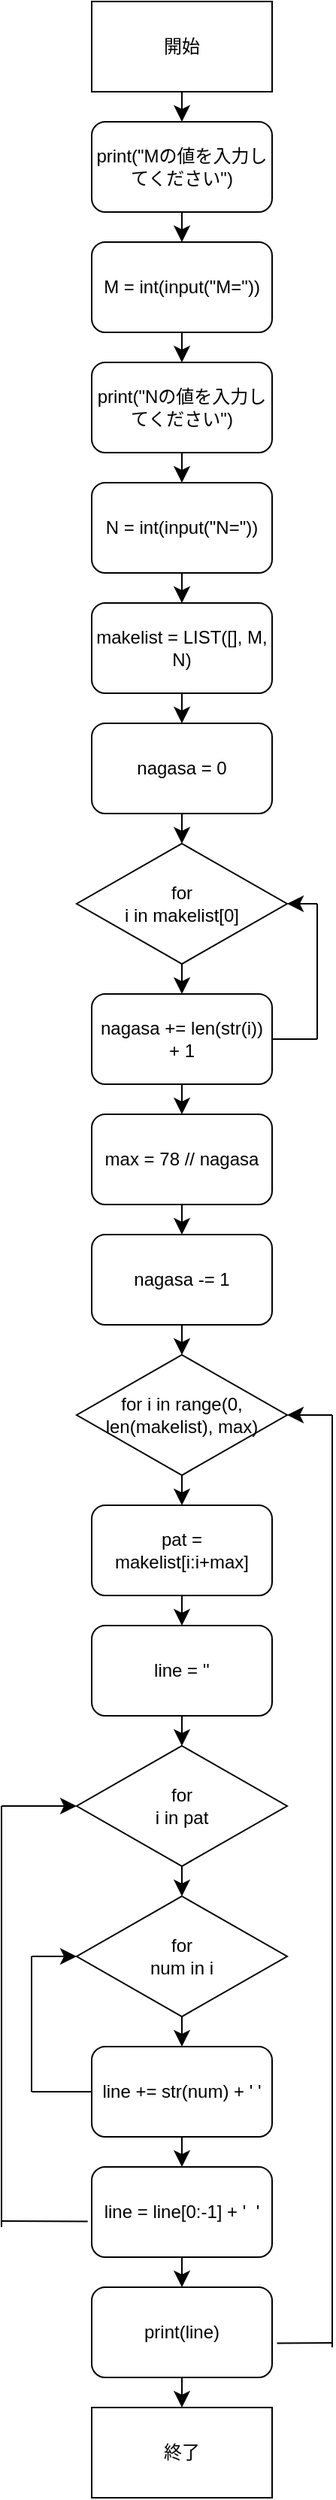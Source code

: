 <mxfile version="24.5.3" type="onedrive">
  <diagram name="ページ1" id="MEHbtEn-zWtxaQ1PYbOp">
    <mxGraphModel grid="1" page="0" gridSize="10" guides="1" tooltips="1" connect="1" arrows="1" fold="1" pageScale="1" pageWidth="827" pageHeight="1169" math="0" shadow="0">
      <root>
        <mxCell id="0" />
        <mxCell id="1" parent="0" />
        <mxCell id="P4FnOzw3NXxyYUD2fwzp-18" style="edgeStyle=none;curved=1;rounded=0;orthogonalLoop=1;jettySize=auto;html=1;exitX=0.5;exitY=1;exitDx=0;exitDy=0;entryX=0.5;entryY=0;entryDx=0;entryDy=0;fontSize=12;startSize=8;endSize=8;" edge="1" parent="1" source="P4FnOzw3NXxyYUD2fwzp-1" target="P4FnOzw3NXxyYUD2fwzp-2">
          <mxGeometry relative="1" as="geometry" />
        </mxCell>
        <mxCell id="P4FnOzw3NXxyYUD2fwzp-1" value="開始" style="rounded=0;whiteSpace=wrap;html=1;" vertex="1" parent="1">
          <mxGeometry x="-160" y="-1160" width="120" height="60" as="geometry" />
        </mxCell>
        <mxCell id="P4FnOzw3NXxyYUD2fwzp-19" style="edgeStyle=none;curved=1;rounded=0;orthogonalLoop=1;jettySize=auto;html=1;exitX=0.5;exitY=1;exitDx=0;exitDy=0;entryX=0.5;entryY=0;entryDx=0;entryDy=0;fontSize=12;startSize=8;endSize=8;" edge="1" parent="1" source="P4FnOzw3NXxyYUD2fwzp-2" target="P4FnOzw3NXxyYUD2fwzp-3">
          <mxGeometry relative="1" as="geometry" />
        </mxCell>
        <mxCell id="P4FnOzw3NXxyYUD2fwzp-2" value="print(&quot;Mの値を入力してください&quot;&lt;span style=&quot;background-color: initial;&quot;&gt;)&lt;/span&gt;" style="rounded=1;whiteSpace=wrap;html=1;" vertex="1" parent="1">
          <mxGeometry x="-160" y="-1080" width="120" height="60" as="geometry" />
        </mxCell>
        <mxCell id="P4FnOzw3NXxyYUD2fwzp-20" style="edgeStyle=none;curved=1;rounded=0;orthogonalLoop=1;jettySize=auto;html=1;exitX=0.5;exitY=1;exitDx=0;exitDy=0;entryX=0.5;entryY=0;entryDx=0;entryDy=0;fontSize=12;startSize=8;endSize=8;" edge="1" parent="1" source="P4FnOzw3NXxyYUD2fwzp-3" target="P4FnOzw3NXxyYUD2fwzp-4">
          <mxGeometry relative="1" as="geometry" />
        </mxCell>
        <mxCell id="P4FnOzw3NXxyYUD2fwzp-3" value="M = int(input(&quot;M=&quot;))" style="rounded=1;whiteSpace=wrap;html=1;" vertex="1" parent="1">
          <mxGeometry x="-160" y="-1000" width="120" height="60" as="geometry" />
        </mxCell>
        <mxCell id="P4FnOzw3NXxyYUD2fwzp-21" style="edgeStyle=none;curved=1;rounded=0;orthogonalLoop=1;jettySize=auto;html=1;exitX=0.5;exitY=1;exitDx=0;exitDy=0;entryX=0.5;entryY=0;entryDx=0;entryDy=0;fontSize=12;startSize=8;endSize=8;" edge="1" parent="1" source="P4FnOzw3NXxyYUD2fwzp-4" target="P4FnOzw3NXxyYUD2fwzp-5">
          <mxGeometry relative="1" as="geometry" />
        </mxCell>
        <mxCell id="P4FnOzw3NXxyYUD2fwzp-4" value="print(&quot;Nの値を入力してください&quot;&lt;span style=&quot;background-color: initial;&quot;&gt;)&lt;/span&gt;" style="rounded=1;whiteSpace=wrap;html=1;" vertex="1" parent="1">
          <mxGeometry x="-160" y="-920" width="120" height="60" as="geometry" />
        </mxCell>
        <mxCell id="P4FnOzw3NXxyYUD2fwzp-22" style="edgeStyle=none;curved=1;rounded=0;orthogonalLoop=1;jettySize=auto;html=1;exitX=0.5;exitY=1;exitDx=0;exitDy=0;entryX=0.5;entryY=0;entryDx=0;entryDy=0;fontSize=12;startSize=8;endSize=8;" edge="1" parent="1" source="P4FnOzw3NXxyYUD2fwzp-5" target="P4FnOzw3NXxyYUD2fwzp-7">
          <mxGeometry relative="1" as="geometry" />
        </mxCell>
        <mxCell id="P4FnOzw3NXxyYUD2fwzp-5" value="N = int(input(&quot;N=&quot;))" style="rounded=1;whiteSpace=wrap;html=1;" vertex="1" parent="1">
          <mxGeometry x="-160" y="-840" width="120" height="60" as="geometry" />
        </mxCell>
        <mxCell id="P4FnOzw3NXxyYUD2fwzp-24" style="edgeStyle=none;curved=1;rounded=0;orthogonalLoop=1;jettySize=auto;html=1;exitX=0.5;exitY=1;exitDx=0;exitDy=0;entryX=0.5;entryY=0;entryDx=0;entryDy=0;fontSize=12;startSize=8;endSize=8;" edge="1" parent="1" source="P4FnOzw3NXxyYUD2fwzp-6" target="P4FnOzw3NXxyYUD2fwzp-8">
          <mxGeometry relative="1" as="geometry" />
        </mxCell>
        <mxCell id="P4FnOzw3NXxyYUD2fwzp-6" value="nagasa = 0" style="rounded=1;whiteSpace=wrap;html=1;" vertex="1" parent="1">
          <mxGeometry x="-160" y="-680" width="120" height="60" as="geometry" />
        </mxCell>
        <mxCell id="P4FnOzw3NXxyYUD2fwzp-23" style="edgeStyle=none;curved=1;rounded=0;orthogonalLoop=1;jettySize=auto;html=1;exitX=0.5;exitY=1;exitDx=0;exitDy=0;entryX=0.5;entryY=0;entryDx=0;entryDy=0;fontSize=12;startSize=8;endSize=8;" edge="1" parent="1" source="P4FnOzw3NXxyYUD2fwzp-7" target="P4FnOzw3NXxyYUD2fwzp-6">
          <mxGeometry relative="1" as="geometry" />
        </mxCell>
        <mxCell id="P4FnOzw3NXxyYUD2fwzp-7" value="makelist = LIST([], M, N)" style="rounded=1;whiteSpace=wrap;html=1;" vertex="1" parent="1">
          <mxGeometry x="-160" y="-760" width="120" height="60" as="geometry" />
        </mxCell>
        <mxCell id="P4FnOzw3NXxyYUD2fwzp-25" style="edgeStyle=none;curved=1;rounded=0;orthogonalLoop=1;jettySize=auto;html=1;exitX=0.5;exitY=1;exitDx=0;exitDy=0;entryX=0.5;entryY=0;entryDx=0;entryDy=0;fontSize=12;startSize=8;endSize=8;" edge="1" parent="1" source="P4FnOzw3NXxyYUD2fwzp-8" target="P4FnOzw3NXxyYUD2fwzp-9">
          <mxGeometry relative="1" as="geometry" />
        </mxCell>
        <mxCell id="P4FnOzw3NXxyYUD2fwzp-8" value="for&lt;div&gt;i in makelist[0]&lt;/div&gt;" style="rhombus;whiteSpace=wrap;html=1;" vertex="1" parent="1">
          <mxGeometry x="-170" y="-600" width="140" height="80" as="geometry" />
        </mxCell>
        <mxCell id="P4FnOzw3NXxyYUD2fwzp-26" style="edgeStyle=none;curved=1;rounded=0;orthogonalLoop=1;jettySize=auto;html=1;exitX=0.5;exitY=1;exitDx=0;exitDy=0;entryX=0.5;entryY=0;entryDx=0;entryDy=0;fontSize=12;startSize=8;endSize=8;" edge="1" parent="1" source="P4FnOzw3NXxyYUD2fwzp-9" target="P4FnOzw3NXxyYUD2fwzp-10">
          <mxGeometry relative="1" as="geometry" />
        </mxCell>
        <mxCell id="P4FnOzw3NXxyYUD2fwzp-9" value="nagasa += len(str(i)) + 1" style="rounded=1;whiteSpace=wrap;html=1;" vertex="1" parent="1">
          <mxGeometry x="-160" y="-500" width="120" height="60" as="geometry" />
        </mxCell>
        <mxCell id="P4FnOzw3NXxyYUD2fwzp-27" style="edgeStyle=none;curved=1;rounded=0;orthogonalLoop=1;jettySize=auto;html=1;exitX=0.5;exitY=1;exitDx=0;exitDy=0;fontSize=12;startSize=8;endSize=8;" edge="1" parent="1" source="P4FnOzw3NXxyYUD2fwzp-10" target="P4FnOzw3NXxyYUD2fwzp-11">
          <mxGeometry relative="1" as="geometry" />
        </mxCell>
        <mxCell id="P4FnOzw3NXxyYUD2fwzp-10" value="max = 78 // nagasa" style="rounded=1;whiteSpace=wrap;html=1;" vertex="1" parent="1">
          <mxGeometry x="-160" y="-420" width="120" height="60" as="geometry" />
        </mxCell>
        <mxCell id="P4FnOzw3NXxyYUD2fwzp-32" style="edgeStyle=none;curved=1;rounded=0;orthogonalLoop=1;jettySize=auto;html=1;exitX=0.5;exitY=1;exitDx=0;exitDy=0;entryX=0.5;entryY=0;entryDx=0;entryDy=0;fontSize=12;startSize=8;endSize=8;" edge="1" parent="1" source="P4FnOzw3NXxyYUD2fwzp-11" target="P4FnOzw3NXxyYUD2fwzp-12">
          <mxGeometry relative="1" as="geometry" />
        </mxCell>
        <mxCell id="P4FnOzw3NXxyYUD2fwzp-11" value="nagasa -= 1" style="rounded=1;whiteSpace=wrap;html=1;" vertex="1" parent="1">
          <mxGeometry x="-160" y="-340" width="120" height="60" as="geometry" />
        </mxCell>
        <mxCell id="P4FnOzw3NXxyYUD2fwzp-33" style="edgeStyle=none;curved=1;rounded=0;orthogonalLoop=1;jettySize=auto;html=1;exitX=0.5;exitY=1;exitDx=0;exitDy=0;entryX=0.5;entryY=0;entryDx=0;entryDy=0;fontSize=12;startSize=8;endSize=8;" edge="1" parent="1" source="P4FnOzw3NXxyYUD2fwzp-12" target="P4FnOzw3NXxyYUD2fwzp-13">
          <mxGeometry relative="1" as="geometry" />
        </mxCell>
        <mxCell id="P4FnOzw3NXxyYUD2fwzp-12" value="for i in range(0, len(makelist), max)" style="rhombus;whiteSpace=wrap;html=1;" vertex="1" parent="1">
          <mxGeometry x="-170" y="-260" width="140" height="80" as="geometry" />
        </mxCell>
        <mxCell id="P4FnOzw3NXxyYUD2fwzp-37" style="edgeStyle=none;curved=1;rounded=0;orthogonalLoop=1;jettySize=auto;html=1;exitX=0.5;exitY=1;exitDx=0;exitDy=0;entryX=0.5;entryY=0;entryDx=0;entryDy=0;fontSize=12;startSize=8;endSize=8;" edge="1" parent="1" source="P4FnOzw3NXxyYUD2fwzp-13" target="P4FnOzw3NXxyYUD2fwzp-15">
          <mxGeometry relative="1" as="geometry" />
        </mxCell>
        <mxCell id="P4FnOzw3NXxyYUD2fwzp-13" value="pat = makelist[i:i+max]" style="rounded=1;whiteSpace=wrap;html=1;" vertex="1" parent="1">
          <mxGeometry x="-160" y="-160" width="120" height="60" as="geometry" />
        </mxCell>
        <mxCell id="P4FnOzw3NXxyYUD2fwzp-56" style="edgeStyle=none;curved=1;rounded=0;orthogonalLoop=1;jettySize=auto;html=1;exitX=0.5;exitY=1;exitDx=0;exitDy=0;entryX=0.5;entryY=0;entryDx=0;entryDy=0;fontSize=12;startSize=8;endSize=8;" edge="1" parent="1" source="P4FnOzw3NXxyYUD2fwzp-14" target="P4FnOzw3NXxyYUD2fwzp-55">
          <mxGeometry relative="1" as="geometry" />
        </mxCell>
        <mxCell id="P4FnOzw3NXxyYUD2fwzp-14" value="print(line)" style="rounded=1;whiteSpace=wrap;html=1;" vertex="1" parent="1">
          <mxGeometry x="-160" y="360" width="120" height="60" as="geometry" />
        </mxCell>
        <mxCell id="P4FnOzw3NXxyYUD2fwzp-38" style="edgeStyle=none;curved=1;rounded=0;orthogonalLoop=1;jettySize=auto;html=1;exitX=0.5;exitY=1;exitDx=0;exitDy=0;entryX=0.5;entryY=0;entryDx=0;entryDy=0;fontSize=12;startSize=8;endSize=8;" edge="1" parent="1" source="P4FnOzw3NXxyYUD2fwzp-15" target="P4FnOzw3NXxyYUD2fwzp-16">
          <mxGeometry relative="1" as="geometry" />
        </mxCell>
        <mxCell id="P4FnOzw3NXxyYUD2fwzp-15" value="line = &#39;&#39;" style="rounded=1;whiteSpace=wrap;html=1;" vertex="1" parent="1">
          <mxGeometry x="-160" y="-80" width="120" height="60" as="geometry" />
        </mxCell>
        <mxCell id="P4FnOzw3NXxyYUD2fwzp-47" style="edgeStyle=none;curved=1;rounded=0;orthogonalLoop=1;jettySize=auto;html=1;exitX=0.5;exitY=1;exitDx=0;exitDy=0;fontSize=12;startSize=8;endSize=8;" edge="1" parent="1" source="P4FnOzw3NXxyYUD2fwzp-16" target="P4FnOzw3NXxyYUD2fwzp-17">
          <mxGeometry relative="1" as="geometry" />
        </mxCell>
        <mxCell id="P4FnOzw3NXxyYUD2fwzp-16" value="for&lt;div&gt;i in pat&lt;/div&gt;" style="rhombus;whiteSpace=wrap;html=1;" vertex="1" parent="1">
          <mxGeometry x="-170" width="140" height="80" as="geometry" />
        </mxCell>
        <mxCell id="P4FnOzw3NXxyYUD2fwzp-40" style="edgeStyle=none;curved=1;rounded=0;orthogonalLoop=1;jettySize=auto;html=1;exitX=0.5;exitY=1;exitDx=0;exitDy=0;entryX=0.5;entryY=0;entryDx=0;entryDy=0;fontSize=12;startSize=8;endSize=8;" edge="1" parent="1" source="P4FnOzw3NXxyYUD2fwzp-17" target="P4FnOzw3NXxyYUD2fwzp-39">
          <mxGeometry relative="1" as="geometry" />
        </mxCell>
        <mxCell id="P4FnOzw3NXxyYUD2fwzp-17" value="for&lt;div&gt;num in i&lt;/div&gt;" style="rhombus;whiteSpace=wrap;html=1;" vertex="1" parent="1">
          <mxGeometry x="-170" y="100" width="140" height="80" as="geometry" />
        </mxCell>
        <mxCell id="P4FnOzw3NXxyYUD2fwzp-29" value="" style="endArrow=none;html=1;rounded=0;fontSize=12;startSize=8;endSize=8;curved=1;exitX=1;exitY=0.5;exitDx=0;exitDy=0;" edge="1" parent="1" source="P4FnOzw3NXxyYUD2fwzp-9">
          <mxGeometry width="50" height="50" relative="1" as="geometry">
            <mxPoint x="-20" y="-420" as="sourcePoint" />
            <mxPoint x="-10" y="-470" as="targetPoint" />
          </mxGeometry>
        </mxCell>
        <mxCell id="P4FnOzw3NXxyYUD2fwzp-30" value="" style="endArrow=none;html=1;rounded=0;fontSize=12;startSize=8;endSize=8;curved=1;" edge="1" parent="1">
          <mxGeometry width="50" height="50" relative="1" as="geometry">
            <mxPoint x="-10" y="-470" as="sourcePoint" />
            <mxPoint x="-10" y="-560" as="targetPoint" />
          </mxGeometry>
        </mxCell>
        <mxCell id="P4FnOzw3NXxyYUD2fwzp-31" value="" style="endArrow=classic;html=1;rounded=0;fontSize=12;startSize=8;endSize=8;curved=1;entryX=1;entryY=0.5;entryDx=0;entryDy=0;" edge="1" parent="1" target="P4FnOzw3NXxyYUD2fwzp-8">
          <mxGeometry width="50" height="50" relative="1" as="geometry">
            <mxPoint x="-10" y="-560" as="sourcePoint" />
            <mxPoint x="30" y="-470" as="targetPoint" />
          </mxGeometry>
        </mxCell>
        <mxCell id="P4FnOzw3NXxyYUD2fwzp-34" value="" style="endArrow=none;html=1;rounded=0;fontSize=12;startSize=8;endSize=8;curved=1;" edge="1" parent="1">
          <mxGeometry width="50" height="50" relative="1" as="geometry">
            <mxPoint y="-220" as="sourcePoint" />
            <mxPoint y="-130" as="targetPoint" />
          </mxGeometry>
        </mxCell>
        <mxCell id="P4FnOzw3NXxyYUD2fwzp-35" value="" style="endArrow=none;html=1;rounded=0;fontSize=12;startSize=8;endSize=8;curved=1;" edge="1" parent="1">
          <mxGeometry width="50" height="50" relative="1" as="geometry">
            <mxPoint y="-130" as="sourcePoint" />
            <mxPoint y="400" as="targetPoint" />
            <Array as="points" />
          </mxGeometry>
        </mxCell>
        <mxCell id="P4FnOzw3NXxyYUD2fwzp-36" value="" style="endArrow=classic;html=1;rounded=0;fontSize=12;startSize=8;endSize=8;curved=1;entryX=1;entryY=0.5;entryDx=0;entryDy=0;" edge="1" parent="1" target="P4FnOzw3NXxyYUD2fwzp-12">
          <mxGeometry width="50" height="50" relative="1" as="geometry">
            <mxPoint y="-220" as="sourcePoint" />
            <mxPoint x="30" y="-70" as="targetPoint" />
          </mxGeometry>
        </mxCell>
        <mxCell id="P4FnOzw3NXxyYUD2fwzp-54" style="edgeStyle=none;curved=1;rounded=0;orthogonalLoop=1;jettySize=auto;html=1;exitX=0.5;exitY=1;exitDx=0;exitDy=0;entryX=0.5;entryY=0;entryDx=0;entryDy=0;fontSize=12;startSize=8;endSize=8;" edge="1" parent="1" source="P4FnOzw3NXxyYUD2fwzp-39" target="P4FnOzw3NXxyYUD2fwzp-45">
          <mxGeometry relative="1" as="geometry" />
        </mxCell>
        <mxCell id="P4FnOzw3NXxyYUD2fwzp-39" value="line += str(num) + &#39; &#39;" style="rounded=1;whiteSpace=wrap;html=1;" vertex="1" parent="1">
          <mxGeometry x="-160" y="200" width="120" height="60" as="geometry" />
        </mxCell>
        <mxCell id="P4FnOzw3NXxyYUD2fwzp-42" value="" style="endArrow=none;html=1;rounded=0;fontSize=12;startSize=8;endSize=8;curved=1;exitX=0;exitY=0.5;exitDx=0;exitDy=0;" edge="1" parent="1" source="P4FnOzw3NXxyYUD2fwzp-39">
          <mxGeometry width="50" height="50" relative="1" as="geometry">
            <mxPoint x="-20" y="80" as="sourcePoint" />
            <mxPoint x="-200" y="230" as="targetPoint" />
          </mxGeometry>
        </mxCell>
        <mxCell id="P4FnOzw3NXxyYUD2fwzp-43" value="" style="endArrow=none;html=1;rounded=0;fontSize=12;startSize=8;endSize=8;curved=1;" edge="1" parent="1">
          <mxGeometry width="50" height="50" relative="1" as="geometry">
            <mxPoint x="-200" y="230" as="sourcePoint" />
            <mxPoint x="-200" y="140" as="targetPoint" />
          </mxGeometry>
        </mxCell>
        <mxCell id="P4FnOzw3NXxyYUD2fwzp-53" style="edgeStyle=none;curved=1;rounded=0;orthogonalLoop=1;jettySize=auto;html=1;exitX=0.5;exitY=1;exitDx=0;exitDy=0;entryX=0.5;entryY=0;entryDx=0;entryDy=0;fontSize=12;startSize=8;endSize=8;" edge="1" parent="1" source="P4FnOzw3NXxyYUD2fwzp-45" target="P4FnOzw3NXxyYUD2fwzp-14">
          <mxGeometry relative="1" as="geometry" />
        </mxCell>
        <mxCell id="P4FnOzw3NXxyYUD2fwzp-45" value="line = line[0:-1] + &#39;&amp;nbsp; &#39;" style="rounded=1;whiteSpace=wrap;html=1;" vertex="1" parent="1">
          <mxGeometry x="-160" y="280" width="120" height="60" as="geometry" />
        </mxCell>
        <mxCell id="P4FnOzw3NXxyYUD2fwzp-46" value="" style="endArrow=classic;html=1;rounded=0;fontSize=12;startSize=8;endSize=8;curved=1;entryX=0;entryY=0.5;entryDx=0;entryDy=0;" edge="1" parent="1" target="P4FnOzw3NXxyYUD2fwzp-17">
          <mxGeometry width="50" height="50" relative="1" as="geometry">
            <mxPoint x="-200" y="140" as="sourcePoint" />
            <mxPoint x="30" y="190" as="targetPoint" />
          </mxGeometry>
        </mxCell>
        <mxCell id="P4FnOzw3NXxyYUD2fwzp-48" style="edgeStyle=none;curved=1;rounded=0;orthogonalLoop=1;jettySize=auto;html=1;exitX=0;exitY=0.5;exitDx=0;exitDy=0;fontSize=12;startSize=8;endSize=8;" edge="1" parent="1" source="P4FnOzw3NXxyYUD2fwzp-45" target="P4FnOzw3NXxyYUD2fwzp-45">
          <mxGeometry relative="1" as="geometry" />
        </mxCell>
        <mxCell id="P4FnOzw3NXxyYUD2fwzp-49" value="" style="endArrow=none;html=1;rounded=0;fontSize=12;startSize=8;endSize=8;curved=1;" edge="1" parent="1">
          <mxGeometry width="50" height="50" relative="1" as="geometry">
            <mxPoint x="-220" y="320" as="sourcePoint" />
            <mxPoint x="-220" y="40" as="targetPoint" />
          </mxGeometry>
        </mxCell>
        <mxCell id="P4FnOzw3NXxyYUD2fwzp-50" value="" style="endArrow=none;html=1;rounded=0;fontSize=12;startSize=8;endSize=8;curved=1;exitX=-0.022;exitY=0.605;exitDx=0;exitDy=0;exitPerimeter=0;" edge="1" parent="1" source="P4FnOzw3NXxyYUD2fwzp-45">
          <mxGeometry width="50" height="50" relative="1" as="geometry">
            <mxPoint x="-300" y="280" as="sourcePoint" />
            <mxPoint x="-220" y="316" as="targetPoint" />
          </mxGeometry>
        </mxCell>
        <mxCell id="P4FnOzw3NXxyYUD2fwzp-51" value="" style="endArrow=classic;html=1;rounded=0;fontSize=12;startSize=8;endSize=8;curved=1;" edge="1" parent="1" target="P4FnOzw3NXxyYUD2fwzp-16">
          <mxGeometry width="50" height="50" relative="1" as="geometry">
            <mxPoint x="-220" y="40" as="sourcePoint" />
            <mxPoint x="-90" y="240" as="targetPoint" />
          </mxGeometry>
        </mxCell>
        <mxCell id="P4FnOzw3NXxyYUD2fwzp-52" value="" style="endArrow=none;html=1;rounded=0;fontSize=12;startSize=8;endSize=8;curved=1;exitX=1.027;exitY=0.62;exitDx=0;exitDy=0;exitPerimeter=0;" edge="1" parent="1" source="P4FnOzw3NXxyYUD2fwzp-14">
          <mxGeometry width="50" height="50" relative="1" as="geometry">
            <mxPoint x="-140" y="150" as="sourcePoint" />
            <mxPoint y="397" as="targetPoint" />
          </mxGeometry>
        </mxCell>
        <mxCell id="P4FnOzw3NXxyYUD2fwzp-55" value="終了" style="rounded=0;whiteSpace=wrap;html=1;" vertex="1" parent="1">
          <mxGeometry x="-160" y="440" width="120" height="60" as="geometry" />
        </mxCell>
      </root>
    </mxGraphModel>
  </diagram>
</mxfile>
